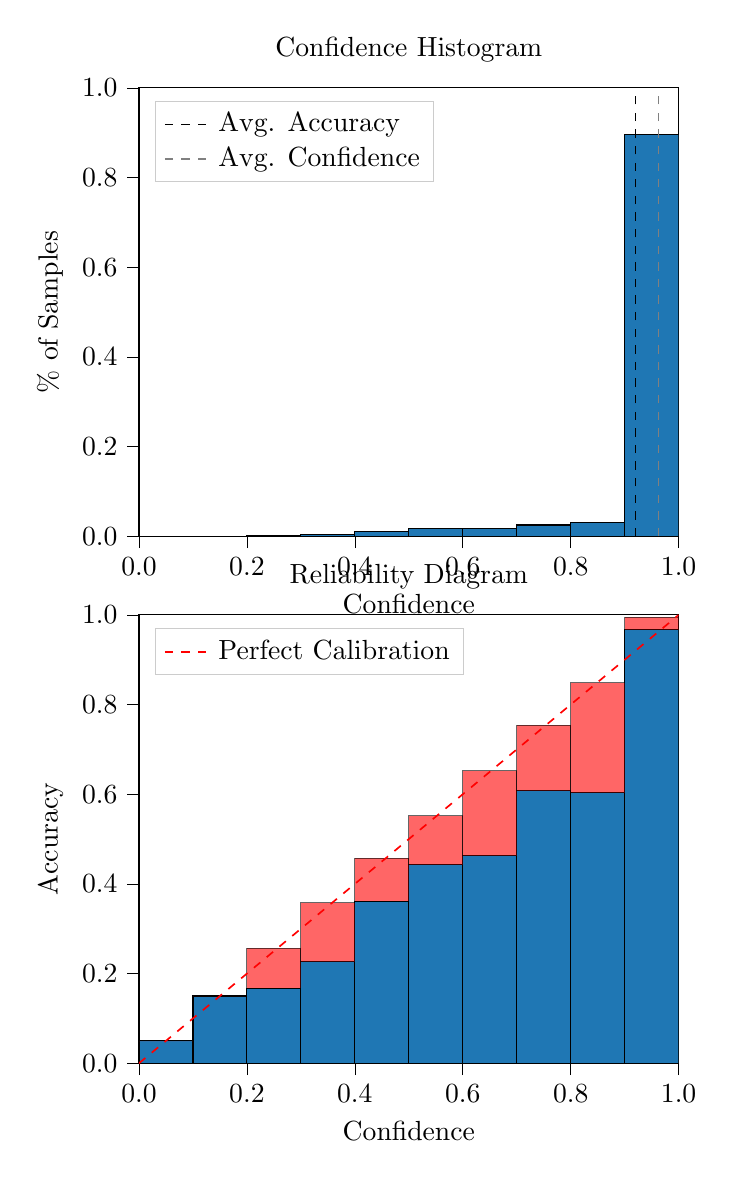 % This file was created by tikzplotlib v0.9.8.
\begin{tikzpicture}

\definecolor{color0}{rgb}{0.122,0.467,0.706}

\begin{groupplot}[group style={group size=1 by 2}]
\nextgroupplot[
legend cell align={left},
legend style={
  fill opacity=0.8,
  draw opacity=1,
  text opacity=1,
  at={(0.03,0.97)},
  anchor=north west,
  draw=white!80!black
},
tick align=outside,
tick pos=left,
title={Confidence Histogram},
x grid style={white!69.02!black},
xlabel={Confidence},
xmin=0, xmax=1,
xtick style={color=black},
xtick={0,0.2,0.4,0.6,0.8,1},
xticklabels={0.0,0.2,0.4,0.6,0.8,1.0},
y grid style={white!69.02!black},
ylabel={\% of Samples},
ymin=0, ymax=1,
ytick style={color=black},
ytick={0,0.2,0.4,0.6,0.8,1},
yticklabels={0.0,0.2,0.4,0.6,0.8,1.0}
]
\draw[draw=black,fill=color0] (axis cs:-6.939e-18,0) rectangle (axis cs:0.1,0);
\draw[draw=black,fill=color0] (axis cs:0.1,0) rectangle (axis cs:0.2,0);
\draw[draw=black,fill=color0] (axis cs:0.2,0) rectangle (axis cs:0.3,0.001);
\draw[draw=black,fill=color0] (axis cs:0.3,0) rectangle (axis cs:0.4,0.004);
\draw[draw=black,fill=color0] (axis cs:0.4,0) rectangle (axis cs:0.5,0.01);
\draw[draw=black,fill=color0] (axis cs:0.5,0) rectangle (axis cs:0.6,0.017);
\draw[draw=black,fill=color0] (axis cs:0.6,0) rectangle (axis cs:0.7,0.018);
\draw[draw=black,fill=color0] (axis cs:0.7,0) rectangle (axis cs:0.8,0.025);
\draw[draw=black,fill=color0] (axis cs:0.8,0) rectangle (axis cs:0.9,0.03);
\draw[draw=black,fill=color0] (axis cs:0.9,0) rectangle (axis cs:1,0.895);
\addplot [semithick, black, dashed]
table {%
0.92 0
0.92 1
};
\addlegendentry{Avg. Accuracy}
\addplot [semithick, white!50.196!black, dashed]
table {%
0.963 0
0.963 1
};
\addlegendentry{Avg. Confidence}

\nextgroupplot[
legend cell align={left},
legend style={
  fill opacity=0.8,
  draw opacity=1,
  text opacity=1,
  at={(0.03,0.97)},
  anchor=north west,
  draw=white!80!black
},
tick align=outside,
tick pos=left,
title={Reliability Diagram},
x grid style={white!69.02!black},
xlabel={Confidence},
xmin=0, xmax=1,
xtick style={color=black},
xtick={0,0.2,0.4,0.6,0.8,1},
xticklabels={0.0,0.2,0.4,0.6,0.8,1.0},
y grid style={white!69.02!black},
ylabel={Accuracy},
ymin=0, ymax=1,
ytick style={color=black},
ytick={0,0.2,0.4,0.6,0.8,1},
yticklabels={0.0,0.2,0.4,0.6,0.8,1.0}
]
\draw[draw=black,fill=color0] (axis cs:-6.939e-18,0) rectangle (axis cs:0.1,0.05);
\draw[draw=black,fill=color0] (axis cs:0.1,0) rectangle (axis cs:0.2,0.15);
\draw[draw=black,fill=color0] (axis cs:0.2,0) rectangle (axis cs:0.3,0.167);
\draw[draw=black,fill=color0] (axis cs:0.3,0) rectangle (axis cs:0.4,0.226);
\draw[draw=black,fill=color0] (axis cs:0.4,0) rectangle (axis cs:0.5,0.361);
\draw[draw=black,fill=color0] (axis cs:0.5,0) rectangle (axis cs:0.6,0.443);
\draw[draw=black,fill=color0] (axis cs:0.6,0) rectangle (axis cs:0.7,0.463);
\draw[draw=black,fill=color0] (axis cs:0.7,0) rectangle (axis cs:0.8,0.608);
\draw[draw=black,fill=color0] (axis cs:0.8,0) rectangle (axis cs:0.9,0.603);
\draw[draw=black,fill=color0] (axis cs:0.9,0) rectangle (axis cs:1,0.967);
\draw[draw=black,fill=red,opacity=0.6] (axis cs:-6.939e-18,0.05) rectangle (axis cs:0.1,0.05);
\draw[draw=black,fill=red,opacity=0.6] (axis cs:0.1,0.15) rectangle (axis cs:0.2,0.15);
\draw[draw=black,fill=red,opacity=0.6] (axis cs:0.2,0.167) rectangle (axis cs:0.3,0.256);
\draw[draw=black,fill=red,opacity=0.6] (axis cs:0.3,0.226) rectangle (axis cs:0.4,0.358);
\draw[draw=black,fill=red,opacity=0.6] (axis cs:0.4,0.361) rectangle (axis cs:0.5,0.457);
\draw[draw=black,fill=red,opacity=0.6] (axis cs:0.5,0.443) rectangle (axis cs:0.6,0.552);
\draw[draw=black,fill=red,opacity=0.6] (axis cs:0.6,0.463) rectangle (axis cs:0.7,0.652);
\draw[draw=black,fill=red,opacity=0.6] (axis cs:0.7,0.608) rectangle (axis cs:0.8,0.754);
\draw[draw=black,fill=red,opacity=0.6] (axis cs:0.8,0.603) rectangle (axis cs:0.9,0.849);
\draw[draw=black,fill=red,opacity=0.6] (axis cs:0.9,0.967) rectangle (axis cs:1,0.995);
\addplot [semithick, red, dashed]
table {%
0 0
1 1
};
\addlegendentry{Perfect Calibration}
\end{groupplot}

\end{tikzpicture}
